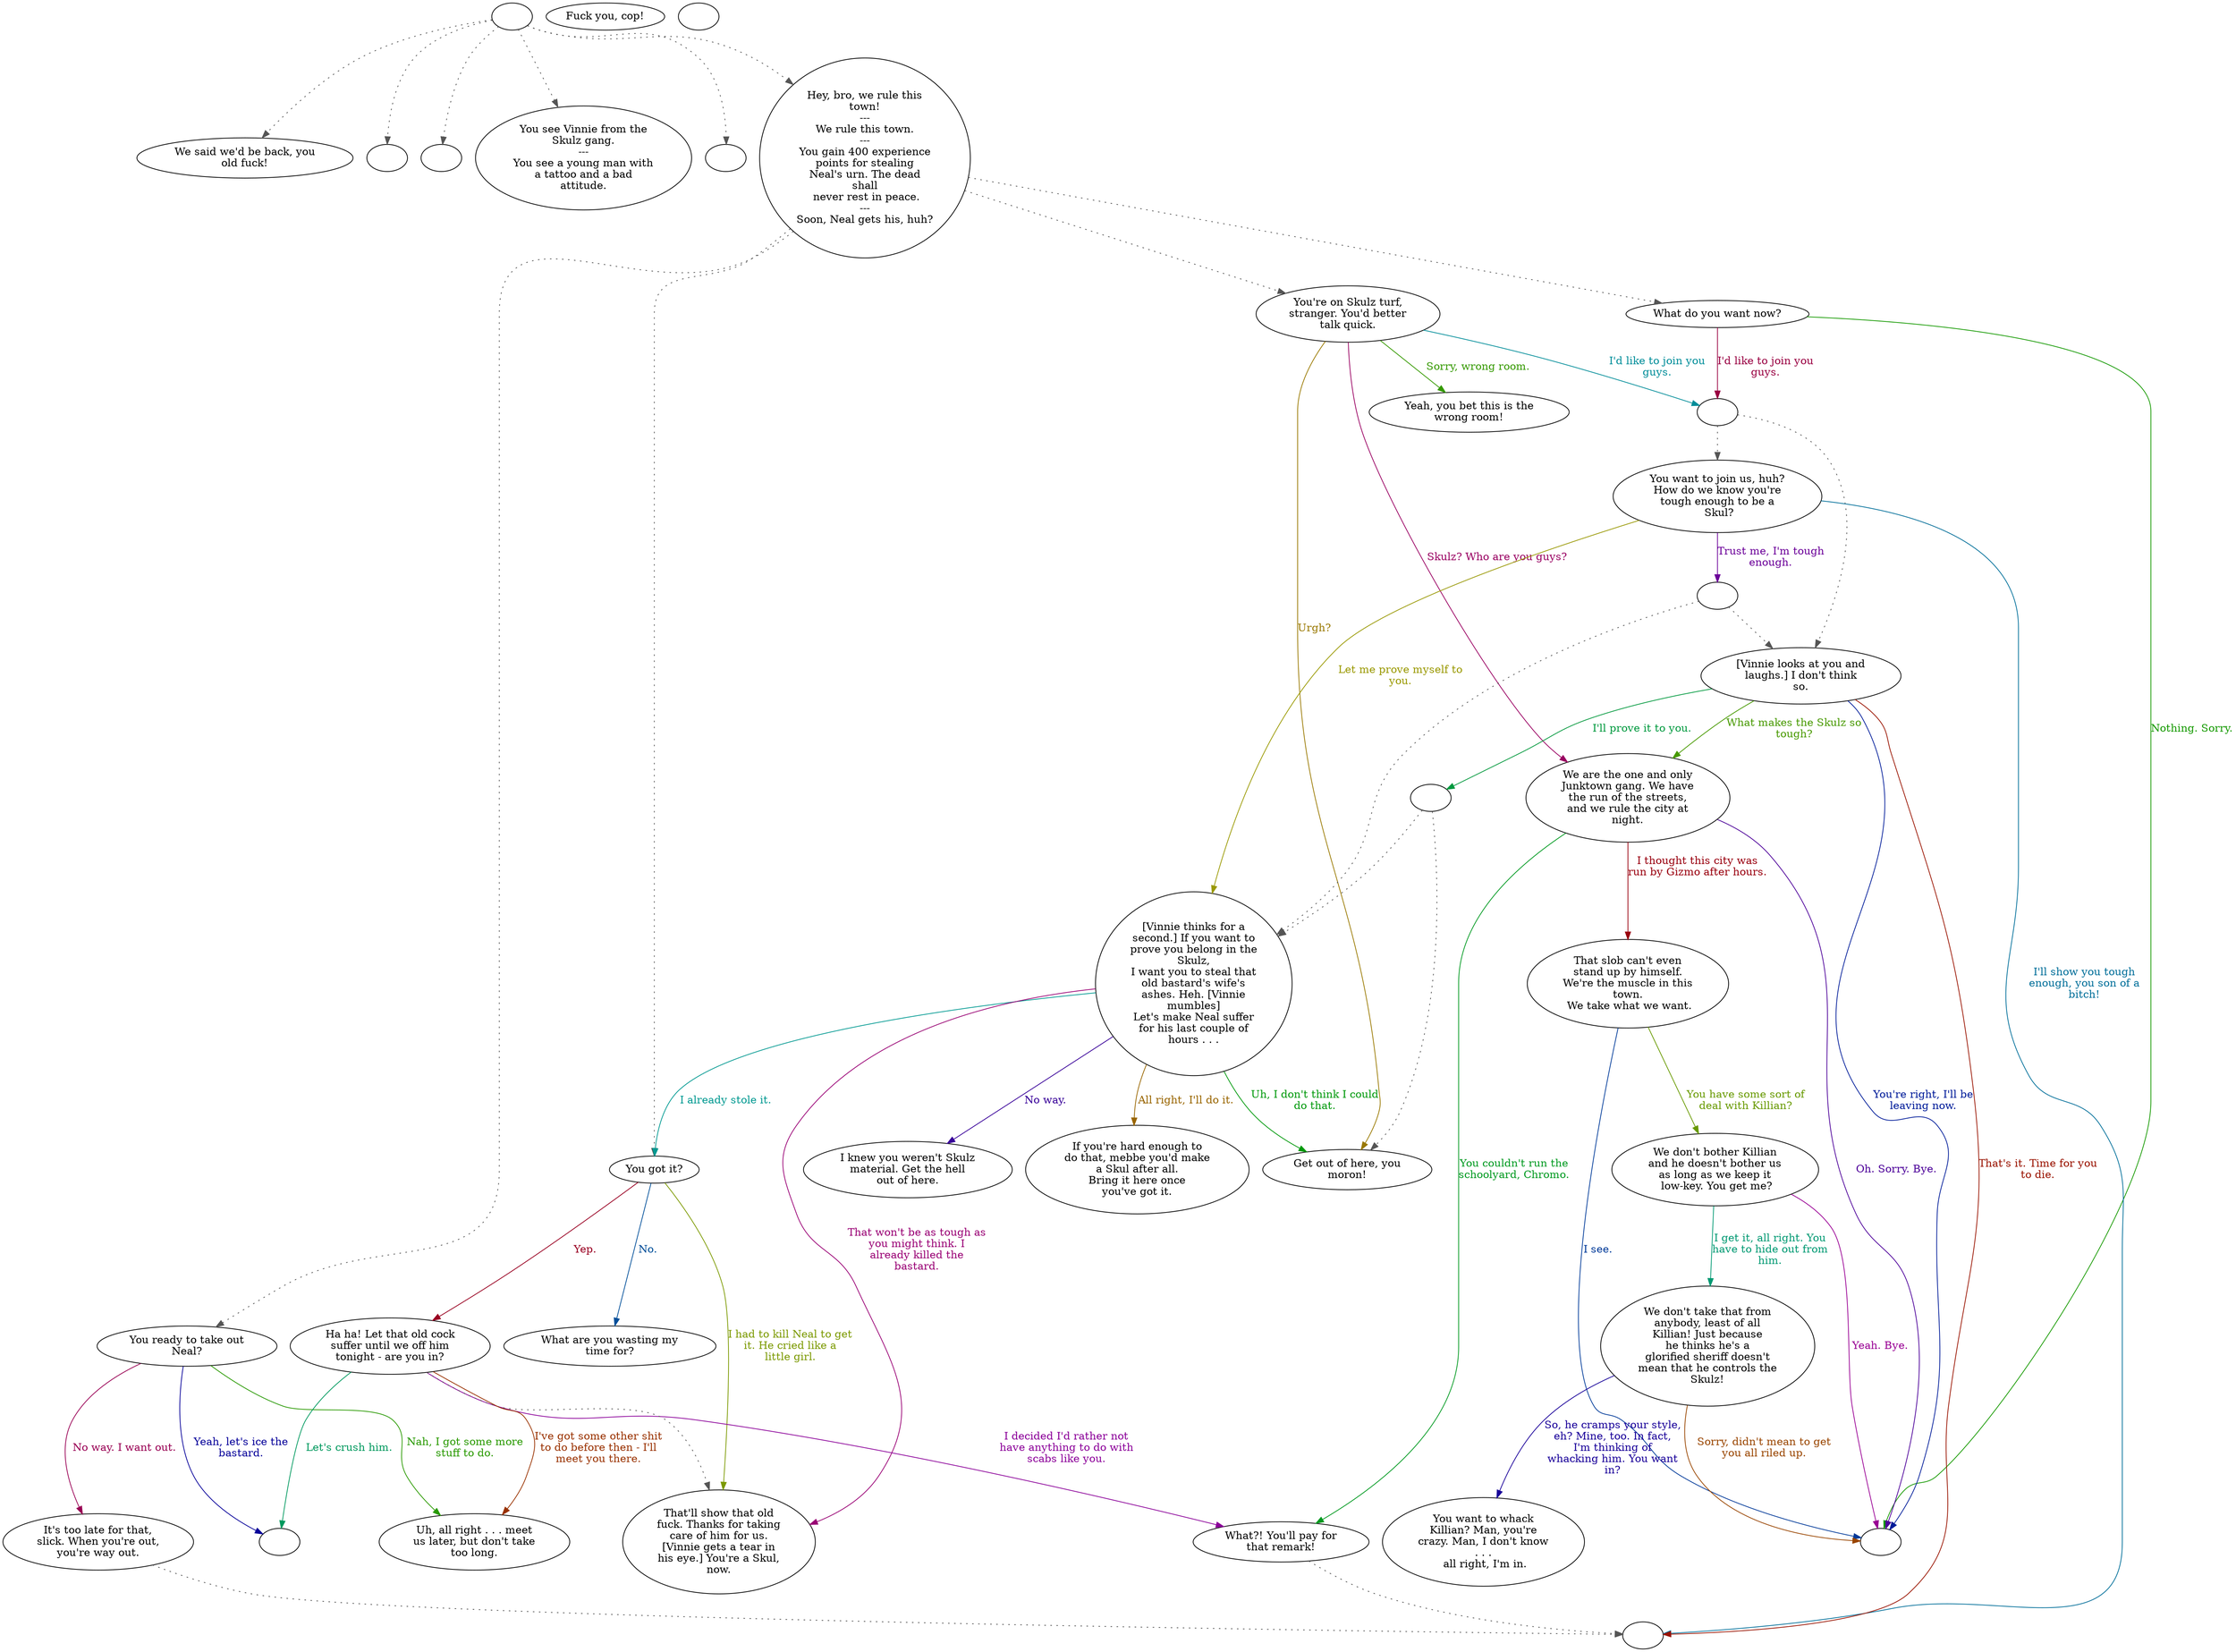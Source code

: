 digraph VINNIE {
  "start" [style=filled       fillcolor="#FFFFFF"       color="#000000"]
  "start" -> "critter_p_proc" [style=dotted color="#555555"]
  "start" -> "destroy_p_proc" [style=dotted color="#555555"]
  "start" -> "map_enter_p_proc" [style=dotted color="#555555"]
  "start" -> "look_at_p_proc" [style=dotted color="#555555"]
  "start" -> "pickup_p_proc" [style=dotted color="#555555"]
  "start" -> "talk_p_proc" [style=dotted color="#555555"]
  "start" [label=""]
  "critter_p_proc" [style=filled       fillcolor="#FFFFFF"       color="#000000"]
  "critter_p_proc" [label="We said we'd be back, you\nold fuck!"]
  "destroy_p_proc" [style=filled       fillcolor="#FFFFFF"       color="#000000"]
  "destroy_p_proc" [label=""]
  "look_at_p_proc" [style=filled       fillcolor="#FFFFFF"       color="#000000"]
  "look_at_p_proc" [label="You see Vinnie from the\nSkulz gang.\n---\nYou see a young man with\na tattoo and a bad\nattitude."]
  "map_enter_p_proc" [style=filled       fillcolor="#FFFFFF"       color="#000000"]
  "map_enter_p_proc" [label=""]
  "pickup_p_proc" [style=filled       fillcolor="#FFFFFF"       color="#000000"]
  "pickup_p_proc" [label=""]
  "talk_p_proc" [style=filled       fillcolor="#FFFFFF"       color="#000000"]
  "talk_p_proc" -> "Vinnie24" [style=dotted color="#555555"]
  "talk_p_proc" -> "Vinnie19" [style=dotted color="#555555"]
  "talk_p_proc" -> "Vinnie10" [style=dotted color="#555555"]
  "talk_p_proc" -> "Vinnie01" [style=dotted color="#555555"]
  "talk_p_proc" [label="Hey, bro, we rule this\ntown!\n---\nWe rule this town.\n---\nYou gain 400 experience\npoints for stealing\nNeal's urn. The dead\nshall\n never rest in peace.\n---\nSoon, Neal gets his, huh?"]
  "Vinnie01" [style=filled       fillcolor="#FFFFFF"       color="#000000"]
  "Vinnie01" [label="You're on Skulz turf,\nstranger. You'd better\ntalk quick."]
  "Vinnie01" -> "Vinnie02" [label="Sorry, wrong room." color="#349900" fontcolor="#349900"]
  "Vinnie01" -> "Vinnie03" [label="Skulz? Who are you guys?" color="#990061" fontcolor="#990061"]
  "Vinnie01" -> "Vinnie01a" [label="I'd like to join you\nguys." color="#008D99" fontcolor="#008D99"]
  "Vinnie01" -> "Vinnie04" [label="Urgh?" color="#997800" fontcolor="#997800"]
  "Vinnie01a" [style=filled       fillcolor="#FFFFFF"       color="#000000"]
  "Vinnie01a" -> "Vinnie14" [style=dotted color="#555555"]
  "Vinnie01a" -> "Vinnie15" [style=dotted color="#555555"]
  "Vinnie01a" [label=""]
  "Vinnie02" [style=filled       fillcolor="#FFFFFF"       color="#000000"]
  "Vinnie02" [label="Yeah, you bet this is the\nwrong room!"]
  "Vinnie03" [style=filled       fillcolor="#FFFFFF"       color="#000000"]
  "Vinnie03" [label="We are the one and only\nJunktown gang. We have\nthe run of the streets,\nand we rule the city at\nnight."]
  "Vinnie03" -> "VinnieEnd" [label="Oh. Sorry. Bye." color="#4C0099" fontcolor="#4C0099"]
  "Vinnie03" -> "Vinnie06" [label="You couldn't run the\nschoolyard, Chromo." color="#00991F" fontcolor="#00991F"]
  "Vinnie03" -> "Vinnie05" [label="I thought this city was\nrun by Gizmo after hours." color="#99000E" fontcolor="#99000E"]
  "Vinnie04" [style=filled       fillcolor="#FFFFFF"       color="#000000"]
  "Vinnie04" [label="Get out of here, you\nmoron!"]
  "Vinnie05" [style=filled       fillcolor="#FFFFFF"       color="#000000"]
  "Vinnie05" [label="That slob can't even\nstand up by himself.\nWe're the muscle in this\ntown.\n We take what we want."]
  "Vinnie05" -> "VinnieEnd" [label="I see." color="#003A99" fontcolor="#003A99"]
  "Vinnie05" -> "Vinnie07" [label="You have some sort of\ndeal with Killian?" color="#679900" fontcolor="#679900"]
  "Vinnie06" [style=filled       fillcolor="#FFFFFF"       color="#000000"]
  "Vinnie06" -> "VinnieCombat" [style=dotted color="#555555"]
  "Vinnie06" [label="What?! You'll pay for\nthat remark!"]
  "Vinnie07" [style=filled       fillcolor="#FFFFFF"       color="#000000"]
  "Vinnie07" [label="We don't bother Killian\nand he doesn't bother us\nas long as we keep it\n low-key. You get me?"]
  "Vinnie07" -> "VinnieEnd" [label="Yeah. Bye." color="#990094" fontcolor="#990094"]
  "Vinnie07" -> "Vinnie08" [label="I get it, all right. You\nhave to hide out from\nhim." color="#009972" fontcolor="#009972"]
  "Vinnie08" [style=filled       fillcolor="#FFFFFF"       color="#000000"]
  "Vinnie08" [label="We don't take that from\nanybody, least of all\nKillian! Just because\nhe thinks he's a\nglorified sheriff doesn't\nmean that he controls the\nSkulz!"]
  "Vinnie08" -> "VinnieEnd" [label="Sorry, didn't mean to get\nyou all riled up." color="#994500" fontcolor="#994500"]
  "Vinnie08" -> "Vinnie09" [label="So, he cramps your style,\neh? Mine, too. In fact,\nI'm thinking of\nwhacking him. You want\nin?" color="#180099" fontcolor="#180099"]
  "Vinnie09" [style=filled       fillcolor="#FFFFFF"       color="#000000"]
  "Vinnie09" [label="You want to whack\nKillian? Man, you're\ncrazy. Man, I don't know\n. . .\n all right, I'm in."]
  "Vinnie10" [style=filled       fillcolor="#FFFFFF"       color="#000000"]
  "Vinnie10" [label="What do you want now?"]
  "Vinnie10" -> "VinnieEnd" [label="Nothing. Sorry." color="#149900" fontcolor="#149900"]
  "Vinnie10" -> "Vinnie01a" [label="I'd like to join you\nguys." color="#990041" fontcolor="#990041"]
  "Vinnie14" [style=filled       fillcolor="#FFFFFF"       color="#000000"]
  "Vinnie14" [label="You want to join us, huh?\nHow do we know you're\ntough enough to be a\n Skul?"]
  "Vinnie14" -> "VinnieCombat" [label="I'll show you tough\nenough, you son of a\nbitch!" color="#006E99" fontcolor="#006E99"]
  "Vinnie14" -> "Vinnie16" [label="Let me prove myself to\nyou." color="#999800" fontcolor="#999800"]
  "Vinnie14" -> "Vinnie14a" [label="Trust me, I'm tough\nenough." color="#6B0099" fontcolor="#6B0099"]
  "Vinnie14a" [style=filled       fillcolor="#FFFFFF"       color="#000000"]
  "Vinnie14a" -> "Vinnie16" [style=dotted color="#555555"]
  "Vinnie14a" -> "Vinnie15" [style=dotted color="#555555"]
  "Vinnie14a" [label=""]
  "Vinnie15" [style=filled       fillcolor="#FFFFFF"       color="#000000"]
  "Vinnie15" [label="[Vinnie looks at you and\nlaughs.] I don't think\nso."]
  "Vinnie15" -> "Vinnie15a" [label="I'll prove it to you." color="#00993E" fontcolor="#00993E"]
  "Vinnie15" -> "VinnieCombat" [label="That's it. Time for you\nto die." color="#991200" fontcolor="#991200"]
  "Vinnie15" -> "VinnieEnd" [label="You're right, I'll be\nleaving now." color="#001B99" fontcolor="#001B99"]
  "Vinnie15" -> "Vinnie03" [label="What makes the Skulz so\ntough?" color="#479900" fontcolor="#479900"]
  "Vinnie15a" [style=filled       fillcolor="#FFFFFF"       color="#000000"]
  "Vinnie15a" -> "Vinnie16" [style=dotted color="#555555"]
  "Vinnie15a" -> "Vinnie04" [style=dotted color="#555555"]
  "Vinnie15a" [label=""]
  "Vinnie16" [style=filled       fillcolor="#FFFFFF"       color="#000000"]
  "Vinnie16" [label="[Vinnie thinks for a\nsecond.] If you want to\nprove you belong in the\nSkulz,\nI want you to steal that\nold bastard's wife's\nashes. Heh. [Vinnie\nmumbles]\nLet's make Neal suffer\nfor his last couple of\nhours . . ."]
  "Vinnie16" -> "Vinnie22" [label="That won't be as tough as\nyou might think. I\nalready killed the\nbastard." color="#990074" fontcolor="#990074"]
  "Vinnie16" -> "Vinnie19" [label="I already stole it." color="#009991" fontcolor="#009991"]
  "Vinnie16" -> "Vinnie17" [label="All right, I'll do it." color="#996500" fontcolor="#996500"]
  "Vinnie16" -> "Vinnie18" [label="No way." color="#380099" fontcolor="#380099"]
  "Vinnie16" -> "Vinnie04" [label="Uh, I don't think I could\ndo that." color="#00990B" fontcolor="#00990B"]
  "Vinnie17" [style=filled       fillcolor="#FFFFFF"       color="#000000"]
  "Vinnie17" [label="If you're hard enough to\ndo that, mebbe you'd make\na Skul after all.\nBring it here once\nyou've got it."]
  "Vinnie18" [style=filled       fillcolor="#FFFFFF"       color="#000000"]
  "Vinnie18" [label="I knew you weren't Skulz\nmaterial. Get the hell\nout of here."]
  "Vinnie19" [style=filled       fillcolor="#FFFFFF"       color="#000000"]
  "Vinnie19" [label="You got it?"]
  "Vinnie19" -> "Vinnie20" [label="Yep." color="#990021" fontcolor="#990021"]
  "Vinnie19" -> "Vinnie21" [label="No." color="#004E99" fontcolor="#004E99"]
  "Vinnie19" -> "Vinnie22" [label="I had to kill Neal to get\nit. He cried like a\nlittle girl." color="#7B9900" fontcolor="#7B9900"]
  "Vinnie20" [style=filled       fillcolor="#FFFFFF"       color="#000000"]
  "Vinnie20" -> "Vinnie22" [style=dotted color="#555555"]
  "Vinnie20" [label="Ha ha! Let that old cock\nsuffer until we off him\ntonight - are you in?"]
  "Vinnie20" -> "Vinnie06" [label="I decided I'd rather not\nhave anything to do with\nscabs like you." color="#8B0099" fontcolor="#8B0099"]
  "Vinnie20" -> "VinnieKillNeal" [label="Let's crush him." color="#00995E" fontcolor="#00995E"]
  "Vinnie20" -> "Vinnie23" [label="I've got some other shit\nto do before then - I'll\nmeet you there." color="#993100" fontcolor="#993100"]
  "Vinnie21" [style=filled       fillcolor="#FFFFFF"       color="#000000"]
  "Vinnie21" [label="What are you wasting my\ntime for?"]
  "Vinnie22" [style=filled       fillcolor="#FFFFFF"       color="#000000"]
  "Vinnie22" [label="That'll show that old\nfuck. Thanks for taking\ncare of him for us.\n[Vinnie gets a tear in\nhis eye.] You're a Skul,\nnow."]
  "Vinnie23" [style=filled       fillcolor="#FFFFFF"       color="#000000"]
  "Vinnie23" [label="Uh, all right . . . meet\nus later, but don't take\ntoo long."]
  "Vinnie24" [style=filled       fillcolor="#FFFFFF"       color="#000000"]
  "Vinnie24" [label="You ready to take out\nNeal?"]
  "Vinnie24" -> "VinnieKillNeal" [label="Yeah, let's ice the\nbastard." color="#050099" fontcolor="#050099"]
  "Vinnie24" -> "Vinnie23" [label="Nah, I got some more\nstuff to do." color="#289900" fontcolor="#289900"]
  "Vinnie24" -> "Vinnie25" [label="No way. I want out." color="#990054" fontcolor="#990054"]
  "Vinnie25" [style=filled       fillcolor="#FFFFFF"       color="#000000"]
  "Vinnie25" -> "VinnieCombat" [style=dotted color="#555555"]
  "Vinnie25" [label="It's too late for that,\nslick. When you're out,\nyou're way out."]
  "VinnieEnd" [style=filled       fillcolor="#FFFFFF"       color="#000000"]
  "VinnieEnd" [label=""]
  "VinnieCombat" [style=filled       fillcolor="#FFFFFF"       color="#000000"]
  "VinnieCombat" [label=""]
  "VinnieKillNeal" [style=filled       fillcolor="#FFFFFF"       color="#000000"]
  "VinnieKillNeal" [label=""]
  "combat_p_proc" [style=filled       fillcolor="#FFFFFF"       color="#000000"]
  "combat_p_proc" [label="Fuck you, cop!"]
  "timed_event_p_proc" [style=filled       fillcolor="#FFFFFF"       color="#000000"]
  "timed_event_p_proc" [label=""]
}